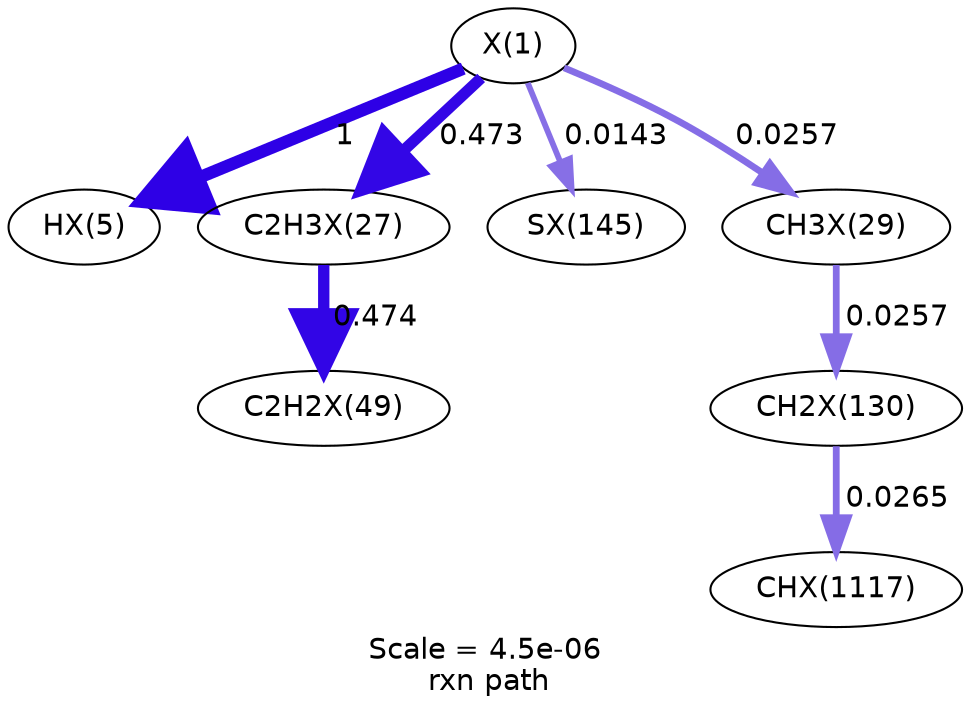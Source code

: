 digraph reaction_paths {
center=1;
s29 -> s30[fontname="Helvetica", style="setlinewidth(6)", arrowsize=3, color="0.7, 1.5, 0.9"
, label=" 1"];
s29 -> s31[fontname="Helvetica", style="setlinewidth(5.44)", arrowsize=2.72, color="0.7, 0.973, 0.9"
, label=" 0.473"];
s29 -> s47[fontname="Helvetica", style="setlinewidth(2.79)", arrowsize=1.4, color="0.7, 0.514, 0.9"
, label=" 0.0143"];
s29 -> s32[fontname="Helvetica", style="setlinewidth(3.24)", arrowsize=1.62, color="0.7, 0.526, 0.9"
, label=" 0.0257"];
s31 -> s40[fontname="Helvetica", style="setlinewidth(5.44)", arrowsize=2.72, color="0.7, 0.974, 0.9"
, label=" 0.474"];
s32 -> s44[fontname="Helvetica", style="setlinewidth(3.24)", arrowsize=1.62, color="0.7, 0.526, 0.9"
, label=" 0.0257"];
s44 -> s52[fontname="Helvetica", style="setlinewidth(3.26)", arrowsize=1.63, color="0.7, 0.527, 0.9"
, label=" 0.0265"];
s29 [ fontname="Helvetica", label="X(1)"];
s30 [ fontname="Helvetica", label="HX(5)"];
s31 [ fontname="Helvetica", label="C2H3X(27)"];
s32 [ fontname="Helvetica", label="CH3X(29)"];
s40 [ fontname="Helvetica", label="C2H2X(49)"];
s44 [ fontname="Helvetica", label="CH2X(130)"];
s47 [ fontname="Helvetica", label="SX(145)"];
s52 [ fontname="Helvetica", label="CHX(1117)"];
 label = "Scale = 4.5e-06\l rxn path";
 fontname = "Helvetica";
}
